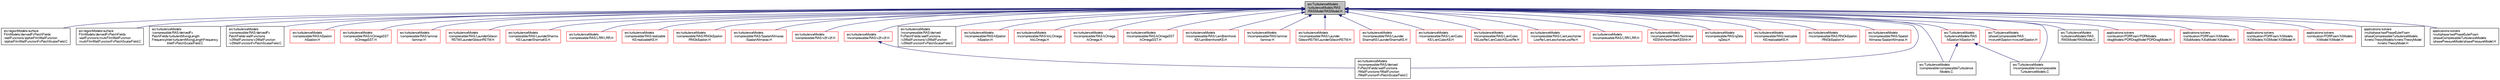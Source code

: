 digraph "src/TurbulenceModels/turbulenceModels/RAS/RASModel/RASModel.H"
{
  bgcolor="transparent";
  edge [fontname="FreeSans",fontsize="10",labelfontname="FreeSans",labelfontsize="10"];
  node [fontname="FreeSans",fontsize="10",shape=record];
  Node57 [label="src/TurbulenceModels\l/turbulenceModels/RAS\l/RASModel/RASModel.H",height=0.2,width=0.4,color="black", fillcolor="grey75", style="filled", fontcolor="black"];
  Node57 -> Node58 [dir="back",color="midnightblue",fontsize="10",style="solid",fontname="FreeSans"];
  Node58 [label="src/regionModels/surface\lFilmModels/derivedFvPatchFields\l/wallFunctions/alphatFilmWallFunction\l/alphatFilmWallFunctionFvPatchScalarField.C",height=0.2,width=0.4,color="black",URL="$a14159.html"];
  Node57 -> Node59 [dir="back",color="midnightblue",fontsize="10",style="solid",fontname="FreeSans"];
  Node59 [label="src/regionModels/surface\lFilmModels/derivedFvPatchFields\l/wallFunctions/mutkFilmWallFunction\l/mutkFilmWallFunctionFvPatchScalarField.C",height=0.2,width=0.4,color="black",URL="$a14165.html"];
  Node57 -> Node60 [dir="back",color="midnightblue",fontsize="10",style="solid",fontname="FreeSans"];
  Node60 [label="src/turbulenceModels\l/compressible/RAS/derivedFv\lPatchFields/turbulentMixingLength\lFrequencyInlet/turbulentMixingLengthFrequency\lInletFvPatchScalarField.C",height=0.2,width=0.4,color="black",URL="$a39947.html"];
  Node57 -> Node61 [dir="back",color="midnightblue",fontsize="10",style="solid",fontname="FreeSans"];
  Node61 [label="src/turbulenceModels\l/compressible/RAS/derivedFv\lPatchFields/wallFunctions\l/v2WallFunctions/v2WallFunction\l/v2WallFunctionFvPatchScalarField.C",height=0.2,width=0.4,color="black",URL="$a40103.html"];
  Node57 -> Node62 [dir="back",color="midnightblue",fontsize="10",style="solid",fontname="FreeSans"];
  Node62 [label="src/turbulenceModels\l/compressible/RAS/kEpsilon\l/kEpsilon.H",height=0.2,width=0.4,color="red",URL="$a40130.html"];
  Node57 -> Node64 [dir="back",color="midnightblue",fontsize="10",style="solid",fontname="FreeSans"];
  Node64 [label="src/turbulenceModels\l/compressible/RAS/kOmegaSST\l/kOmegaSST.H",height=0.2,width=0.4,color="red",URL="$a40145.html"];
  Node57 -> Node66 [dir="back",color="midnightblue",fontsize="10",style="solid",fontname="FreeSans"];
  Node66 [label="src/turbulenceModels\l/compressible/RAS/laminar\l/laminar.H",height=0.2,width=0.4,color="red",URL="$a39194.html"];
  Node57 -> Node68 [dir="back",color="midnightblue",fontsize="10",style="solid",fontname="FreeSans"];
  Node68 [label="src/turbulenceModels\l/compressible/RAS/LaunderGibson\lRSTM/LaunderGibsonRSTM.H",height=0.2,width=0.4,color="red",URL="$a40157.html"];
  Node57 -> Node70 [dir="back",color="midnightblue",fontsize="10",style="solid",fontname="FreeSans"];
  Node70 [label="src/turbulenceModels\l/compressible/RAS/LaunderSharma\lKE/LaunderSharmaKE.H",height=0.2,width=0.4,color="red",URL="$a40169.html"];
  Node57 -> Node72 [dir="back",color="midnightblue",fontsize="10",style="solid",fontname="FreeSans"];
  Node72 [label="src/turbulenceModels\l/compressible/RAS/LRR/LRR.H",height=0.2,width=0.4,color="red",URL="$a40181.html"];
  Node57 -> Node74 [dir="back",color="midnightblue",fontsize="10",style="solid",fontname="FreeSans"];
  Node74 [label="src/turbulenceModels\l/compressible/RAS/realizable\lKE/realizableKE.H",height=0.2,width=0.4,color="red",URL="$a40217.html"];
  Node57 -> Node76 [dir="back",color="midnightblue",fontsize="10",style="solid",fontname="FreeSans"];
  Node76 [label="src/turbulenceModels\l/compressible/RAS/RNGkEpsilon\l/RNGkEpsilon.H",height=0.2,width=0.4,color="red",URL="$a40229.html"];
  Node57 -> Node78 [dir="back",color="midnightblue",fontsize="10",style="solid",fontname="FreeSans"];
  Node78 [label="src/turbulenceModels\l/compressible/RAS/SpalartAllmaras\l/SpalartAllmaras.H",height=0.2,width=0.4,color="red",URL="$a39890.html"];
  Node57 -> Node80 [dir="back",color="midnightblue",fontsize="10",style="solid",fontname="FreeSans"];
  Node80 [label="src/turbulenceModels\l/compressible/RAS/v2f/v2f.H",height=0.2,width=0.4,color="red",URL="$a40241.html"];
  Node57 -> Node82 [dir="back",color="midnightblue",fontsize="10",style="solid",fontname="FreeSans"];
  Node82 [label="src/turbulenceModels\l/incompressible/RAS/derived\lFvPatchFields/wallFunctions\l/fWallFunctions/fWallFunction\l/fWallFunctionFvPatchScalarField.C",height=0.2,width=0.4,color="black",URL="$a40016.html"];
  Node57 -> Node83 [dir="back",color="midnightblue",fontsize="10",style="solid",fontname="FreeSans"];
  Node83 [label="src/turbulenceModels\l/incompressible/RAS/derived\lFvPatchFields/wallFunctions\l/v2WallFunctions/v2WallFunction\l/v2WallFunctionFvPatchScalarField.C",height=0.2,width=0.4,color="black",URL="$a40106.html"];
  Node57 -> Node84 [dir="back",color="midnightblue",fontsize="10",style="solid",fontname="FreeSans"];
  Node84 [label="src/turbulenceModels\l/incompressible/RAS/kEpsilon\l/kEpsilon.H",height=0.2,width=0.4,color="red",URL="$a40133.html"];
  Node57 -> Node86 [dir="back",color="midnightblue",fontsize="10",style="solid",fontname="FreeSans"];
  Node86 [label="src/turbulenceModels\l/incompressible/RAS/kkLOmega\l/kkLOmega.H",height=0.2,width=0.4,color="red",URL="$a17573.html"];
  Node57 -> Node88 [dir="back",color="midnightblue",fontsize="10",style="solid",fontname="FreeSans"];
  Node88 [label="src/turbulenceModels\l/incompressible/RAS/kOmega\l/kOmega.H",height=0.2,width=0.4,color="red",URL="$a17579.html"];
  Node57 -> Node90 [dir="back",color="midnightblue",fontsize="10",style="solid",fontname="FreeSans"];
  Node90 [label="src/turbulenceModels\l/incompressible/RAS/kOmegaSST\l/kOmegaSST.H",height=0.2,width=0.4,color="red",URL="$a40148.html"];
  Node57 -> Node92 [dir="back",color="midnightblue",fontsize="10",style="solid",fontname="FreeSans"];
  Node92 [label="src/turbulenceModels\l/incompressible/RAS/LamBremhorst\lKE/LamBremhorstKE.H",height=0.2,width=0.4,color="red",URL="$a17585.html"];
  Node57 -> Node94 [dir="back",color="midnightblue",fontsize="10",style="solid",fontname="FreeSans"];
  Node94 [label="src/turbulenceModels\l/incompressible/RAS/laminar\l/laminar.H",height=0.2,width=0.4,color="red",URL="$a39203.html"];
  Node57 -> Node96 [dir="back",color="midnightblue",fontsize="10",style="solid",fontname="FreeSans"];
  Node96 [label="src/turbulenceModels\l/incompressible/RAS/Launder\lGibsonRSTM/LaunderGibsonRSTM.H",height=0.2,width=0.4,color="red",URL="$a40160.html"];
  Node57 -> Node98 [dir="back",color="midnightblue",fontsize="10",style="solid",fontname="FreeSans"];
  Node98 [label="src/turbulenceModels\l/incompressible/RAS/Launder\lSharmaKE/LaunderSharmaKE.H",height=0.2,width=0.4,color="red",URL="$a40172.html"];
  Node57 -> Node100 [dir="back",color="midnightblue",fontsize="10",style="solid",fontname="FreeSans"];
  Node100 [label="src/turbulenceModels\l/incompressible/RAS/LienCubic\lKE/LienCubicKE.H",height=0.2,width=0.4,color="red",URL="$a17591.html"];
  Node57 -> Node102 [dir="back",color="midnightblue",fontsize="10",style="solid",fontname="FreeSans"];
  Node102 [label="src/turbulenceModels\l/incompressible/RAS/LienCubic\lKELowRe/LienCubicKELowRe.H",height=0.2,width=0.4,color="red",URL="$a17597.html"];
  Node57 -> Node104 [dir="back",color="midnightblue",fontsize="10",style="solid",fontname="FreeSans"];
  Node104 [label="src/turbulenceModels\l/incompressible/RAS/LienLeschziner\lLowRe/LienLeschzinerLowRe.H",height=0.2,width=0.4,color="red",URL="$a17606.html"];
  Node57 -> Node106 [dir="back",color="midnightblue",fontsize="10",style="solid",fontname="FreeSans"];
  Node106 [label="src/turbulenceModels\l/incompressible/RAS/LRR/LRR.H",height=0.2,width=0.4,color="red",URL="$a40184.html"];
  Node57 -> Node108 [dir="back",color="midnightblue",fontsize="10",style="solid",fontname="FreeSans"];
  Node108 [label="src/turbulenceModels\l/incompressible/RAS/Nonlinear\lKEShih/NonlinearKEShih.H",height=0.2,width=0.4,color="red",URL="$a17615.html"];
  Node57 -> Node110 [dir="back",color="midnightblue",fontsize="10",style="solid",fontname="FreeSans"];
  Node110 [label="src/turbulenceModels\l/incompressible/RAS/qZeta\l/qZeta.H",height=0.2,width=0.4,color="red",URL="$a17621.html"];
  Node57 -> Node112 [dir="back",color="midnightblue",fontsize="10",style="solid",fontname="FreeSans"];
  Node112 [label="src/turbulenceModels\l/incompressible/RAS/realizable\lKE/realizableKE.H",height=0.2,width=0.4,color="red",URL="$a40220.html"];
  Node57 -> Node114 [dir="back",color="midnightblue",fontsize="10",style="solid",fontname="FreeSans"];
  Node114 [label="src/turbulenceModels\l/incompressible/RAS/RNGkEpsilon\l/RNGkEpsilon.H",height=0.2,width=0.4,color="red",URL="$a40232.html"];
  Node57 -> Node116 [dir="back",color="midnightblue",fontsize="10",style="solid",fontname="FreeSans"];
  Node116 [label="src/turbulenceModels\l/incompressible/RAS/Spalart\lAllmaras/SpalartAllmaras.H",height=0.2,width=0.4,color="red",URL="$a39896.html"];
  Node57 -> Node122 [dir="back",color="midnightblue",fontsize="10",style="solid",fontname="FreeSans"];
  Node122 [label="src/turbulenceModels\l/incompressible/RAS/v2f/v2f.H",height=0.2,width=0.4,color="red",URL="$a40244.html"];
  Node122 -> Node82 [dir="back",color="midnightblue",fontsize="10",style="solid",fontname="FreeSans"];
  Node57 -> Node126 [dir="back",color="midnightblue",fontsize="10",style="solid",fontname="FreeSans"];
  Node126 [label="src/TurbulenceModels\l/compressible/compressibleTurbulence\lModels.C",height=0.2,width=0.4,color="black",URL="$a39749.html"];
  Node57 -> Node127 [dir="back",color="midnightblue",fontsize="10",style="solid",fontname="FreeSans"];
  Node127 [label="src/TurbulenceModels\l/incompressible/incompressible\lTurbulenceModels.C",height=0.2,width=0.4,color="black",URL="$a17714.html"];
  Node57 -> Node128 [dir="back",color="midnightblue",fontsize="10",style="solid",fontname="FreeSans"];
  Node128 [label="src/TurbulenceModels\l/phaseCompressible/RAS\l/mixtureKEpsilon/mixtureKEpsilon.H",height=0.2,width=0.4,color="red",URL="$a17756.html"];
  Node57 -> Node130 [dir="back",color="midnightblue",fontsize="10",style="solid",fontname="FreeSans"];
  Node130 [label="src/TurbulenceModels\l/turbulenceModels/RAS\l/kEpsilon/kEpsilon.H",height=0.2,width=0.4,color="red",URL="$a40136.html"];
  Node130 -> Node126 [dir="back",color="midnightblue",fontsize="10",style="solid",fontname="FreeSans"];
  Node130 -> Node127 [dir="back",color="midnightblue",fontsize="10",style="solid",fontname="FreeSans"];
  Node57 -> Node139 [dir="back",color="midnightblue",fontsize="10",style="solid",fontname="FreeSans"];
  Node139 [label="src/TurbulenceModels\l/turbulenceModels/RAS\l/RASModel/RASModel.C",height=0.2,width=0.4,color="black",URL="$a40193.html"];
  Node57 -> Node140 [dir="back",color="midnightblue",fontsize="10",style="solid",fontname="FreeSans"];
  Node140 [label="applications/solvers\l/combustion/PDRFoam/PDRModels\l/dragModels/PDRDragModel/PDRDragModel.H",height=0.2,width=0.4,color="red",URL="$a19799.html"];
  Node57 -> Node142 [dir="back",color="midnightblue",fontsize="10",style="solid",fontname="FreeSans"];
  Node142 [label="applications/solvers\l/combustion/PDRFoam/XiModels\l/XiEqModels/XiEqModel/XiEqModel.H",height=0.2,width=0.4,color="red",URL="$a19874.html"];
  Node57 -> Node150 [dir="back",color="midnightblue",fontsize="10",style="solid",fontname="FreeSans"];
  Node150 [label="applications/solvers\l/combustion/PDRFoam/XiModels\l/XiGModels/XiGModel/XiGModel.H",height=0.2,width=0.4,color="red",URL="$a19895.html"];
  Node57 -> Node154 [dir="back",color="midnightblue",fontsize="10",style="solid",fontname="FreeSans"];
  Node154 [label="applications/solvers\l/combustion/PDRFoam/XiModels\l/XiModel/XiModel.H",height=0.2,width=0.4,color="red",URL="$a19904.html"];
  Node57 -> Node156 [dir="back",color="midnightblue",fontsize="10",style="solid",fontname="FreeSans"];
  Node156 [label="applications/solvers\l/multiphase/twoPhaseEulerFoam\l/phaseCompressibleTurbulenceModels\l/kineticTheoryModels/kineticTheoryModel\l/kineticTheoryModel.H",height=0.2,width=0.4,color="black",URL="$a20891.html"];
  Node57 -> Node157 [dir="back",color="midnightblue",fontsize="10",style="solid",fontname="FreeSans"];
  Node157 [label="applications/solvers\l/multiphase/twoPhaseEulerFoam\l/phaseCompressibleTurbulenceModels\l/phasePressureModel/phasePressureModel.H",height=0.2,width=0.4,color="black",URL="$a20954.html"];
}
